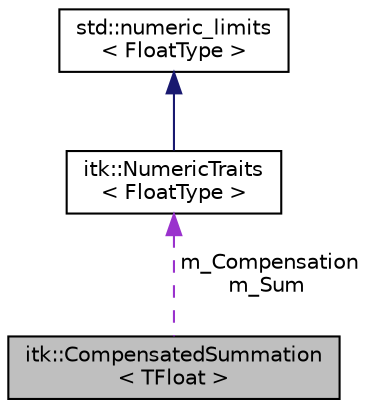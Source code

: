 digraph "itk::CompensatedSummation&lt; TFloat &gt;"
{
 // LATEX_PDF_SIZE
  edge [fontname="Helvetica",fontsize="10",labelfontname="Helvetica",labelfontsize="10"];
  node [fontname="Helvetica",fontsize="10",shape=record];
  Node1 [label="itk::CompensatedSummation\l\< TFloat \>",height=0.2,width=0.4,color="black", fillcolor="grey75", style="filled", fontcolor="black",tooltip="Perform more precise accumulation of floating point numbers."];
  Node2 -> Node1 [dir="back",color="darkorchid3",fontsize="10",style="dashed",label=" m_Compensation\nm_Sum" ,fontname="Helvetica"];
  Node2 [label="itk::NumericTraits\l\< FloatType \>",height=0.2,width=0.4,color="black", fillcolor="white", style="filled",URL="$classitk_1_1NumericTraits.html",tooltip=" "];
  Node3 -> Node2 [dir="back",color="midnightblue",fontsize="10",style="solid",fontname="Helvetica"];
  Node3 [label="std::numeric_limits\l\< FloatType \>",height=0.2,width=0.4,color="black", fillcolor="white", style="filled",tooltip=" "];
}
